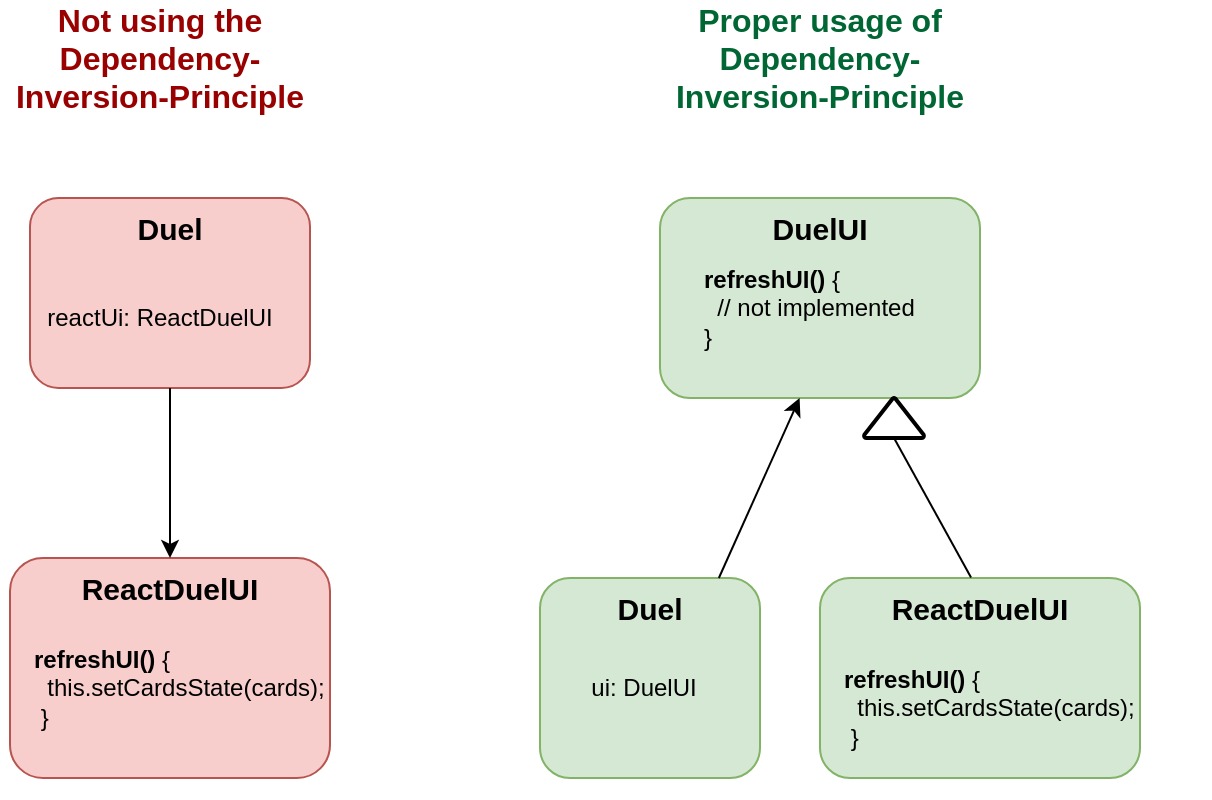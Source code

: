 <mxfile version="22.1.17" type="device">
  <diagram name="Page-1" id="TFEQclnoPQvQl7hKy5wX">
    <mxGraphModel dx="954" dy="504" grid="1" gridSize="10" guides="1" tooltips="1" connect="1" arrows="1" fold="1" page="1" pageScale="1" pageWidth="827" pageHeight="1169" math="0" shadow="0">
      <root>
        <mxCell id="0" />
        <mxCell id="1" parent="0" />
        <mxCell id="5ijX1I-tO3T3CHy8N6uQ-9" value="&lt;b&gt;&lt;font style=&quot;font-size: 15px;&quot;&gt;DuelUI&lt;/font&gt;&lt;/b&gt;" style="rounded=1;whiteSpace=wrap;html=1;verticalAlign=top;labelBackgroundColor=none;fillColor=#d5e8d4;strokeColor=#82b366;" parent="1" vertex="1">
          <mxGeometry x="490" y="325" width="160" height="100" as="geometry" />
        </mxCell>
        <mxCell id="5ijX1I-tO3T3CHy8N6uQ-15" value="&lt;b&gt;&lt;font style=&quot;font-size: 15px;&quot;&gt;ReactDuelUI&lt;/font&gt;&lt;/b&gt;" style="rounded=1;whiteSpace=wrap;html=1;verticalAlign=top;labelBackgroundColor=none;fillColor=#d5e8d4;strokeColor=#82b366;" parent="1" vertex="1">
          <mxGeometry x="570" y="515" width="160" height="100" as="geometry" />
        </mxCell>
        <mxCell id="5ijX1I-tO3T3CHy8N6uQ-17" value="&lt;b&gt;refreshUI()&lt;/b&gt; {&lt;br&gt;&amp;nbsp; this.setCardsState(cards);&lt;br&gt;&amp;nbsp;}" style="text;html=1;strokeColor=none;fillColor=none;align=left;verticalAlign=middle;whiteSpace=wrap;rounded=0;labelBackgroundColor=none;" parent="1" vertex="1">
          <mxGeometry x="580" y="535" width="185" height="90" as="geometry" />
        </mxCell>
        <mxCell id="5ijX1I-tO3T3CHy8N6uQ-44" value="" style="strokeWidth=2;html=1;shape=mxgraph.flowchart.extract_or_measurement;whiteSpace=wrap;labelBackgroundColor=none;" parent="1" vertex="1">
          <mxGeometry x="592" y="425" width="30" height="20" as="geometry" />
        </mxCell>
        <mxCell id="5ijX1I-tO3T3CHy8N6uQ-45" value="" style="endArrow=none;html=1;rounded=0;exitX=0.472;exitY=-0.003;exitDx=0;exitDy=0;exitPerimeter=0;entryX=0.5;entryY=1;entryDx=0;entryDy=0;entryPerimeter=0;labelBackgroundColor=none;" parent="1" source="5ijX1I-tO3T3CHy8N6uQ-15" target="5ijX1I-tO3T3CHy8N6uQ-44" edge="1">
          <mxGeometry width="50" height="50" relative="1" as="geometry">
            <mxPoint x="712" y="495" as="sourcePoint" />
            <mxPoint x="762" y="445" as="targetPoint" />
          </mxGeometry>
        </mxCell>
        <mxCell id="tMoMOsoZT0z6khDZDR13-2" value="&lt;b&gt;refreshUI()&lt;/b&gt; {&lt;br&gt;&amp;nbsp; // not implemented&lt;br&gt;}" style="text;html=1;strokeColor=none;fillColor=none;align=left;verticalAlign=middle;whiteSpace=wrap;rounded=0;labelBackgroundColor=none;" vertex="1" parent="1">
          <mxGeometry x="510" y="335" width="140" height="90" as="geometry" />
        </mxCell>
        <mxCell id="tMoMOsoZT0z6khDZDR13-3" value="&lt;b&gt;&lt;font style=&quot;font-size: 15px;&quot;&gt;Duel&lt;/font&gt;&lt;/b&gt;" style="rounded=1;whiteSpace=wrap;html=1;verticalAlign=top;labelBackgroundColor=none;fillColor=#d5e8d4;strokeColor=#82b366;" vertex="1" parent="1">
          <mxGeometry x="430" y="515" width="110" height="100" as="geometry" />
        </mxCell>
        <mxCell id="tMoMOsoZT0z6khDZDR13-4" value="ui: DuelUI" style="text;html=1;strokeColor=none;fillColor=none;align=center;verticalAlign=middle;whiteSpace=wrap;rounded=0;labelBackgroundColor=none;" vertex="1" parent="1">
          <mxGeometry x="452" y="555" width="60" height="30" as="geometry" />
        </mxCell>
        <mxCell id="tMoMOsoZT0z6khDZDR13-5" value="" style="endArrow=classic;html=1;rounded=0;exitX=0.813;exitY=0;exitDx=0;exitDy=0;exitPerimeter=0;labelBackgroundColor=none;" edge="1" parent="1" source="tMoMOsoZT0z6khDZDR13-3" target="tMoMOsoZT0z6khDZDR13-2">
          <mxGeometry width="50" height="50" relative="1" as="geometry">
            <mxPoint x="682" y="515" as="sourcePoint" />
            <mxPoint x="732" y="465" as="targetPoint" />
          </mxGeometry>
        </mxCell>
        <mxCell id="tMoMOsoZT0z6khDZDR13-7" value="&lt;b&gt;&lt;font style=&quot;font-size: 15px;&quot;&gt;Duel&lt;/font&gt;&lt;/b&gt;" style="rounded=1;whiteSpace=wrap;html=1;verticalAlign=top;fillColor=#f8cecc;strokeColor=#b85450;" vertex="1" parent="1">
          <mxGeometry x="175" y="325" width="140" height="95" as="geometry" />
        </mxCell>
        <mxCell id="tMoMOsoZT0z6khDZDR13-8" value="&lt;b&gt;&lt;font style=&quot;font-size: 15px;&quot;&gt;ReactDuelUI&lt;/font&gt;&lt;/b&gt;" style="rounded=1;whiteSpace=wrap;html=1;verticalAlign=top;fillColor=#f8cecc;strokeColor=#b85450;" vertex="1" parent="1">
          <mxGeometry x="165" y="505" width="160" height="110" as="geometry" />
        </mxCell>
        <mxCell id="tMoMOsoZT0z6khDZDR13-9" value="" style="endArrow=classic;html=1;rounded=0;exitX=0.5;exitY=1;exitDx=0;exitDy=0;entryX=0.5;entryY=0;entryDx=0;entryDy=0;" edge="1" parent="1" source="tMoMOsoZT0z6khDZDR13-7" target="tMoMOsoZT0z6khDZDR13-8">
          <mxGeometry width="50" height="50" relative="1" as="geometry">
            <mxPoint x="525" y="530" as="sourcePoint" />
            <mxPoint x="575" y="480" as="targetPoint" />
          </mxGeometry>
        </mxCell>
        <mxCell id="tMoMOsoZT0z6khDZDR13-10" value="&lt;b&gt;refreshUI()&lt;/b&gt; {&lt;br&gt;&amp;nbsp; this.setCardsState(cards);&lt;br&gt;&amp;nbsp;}" style="text;html=1;strokeColor=none;fillColor=none;align=left;verticalAlign=middle;whiteSpace=wrap;rounded=0;" vertex="1" parent="1">
          <mxGeometry x="175" y="525" width="185" height="90" as="geometry" />
        </mxCell>
        <mxCell id="tMoMOsoZT0z6khDZDR13-11" value="reactUi: ReactDuelUI" style="text;html=1;strokeColor=none;fillColor=none;align=center;verticalAlign=middle;whiteSpace=wrap;rounded=0;" vertex="1" parent="1">
          <mxGeometry x="175" y="370" width="130" height="30" as="geometry" />
        </mxCell>
        <mxCell id="tMoMOsoZT0z6khDZDR13-12" value="&lt;b&gt;&lt;font style=&quot;font-size: 16px;&quot; color=&quot;#006633&quot;&gt;Proper usage of Dependency-Inversion-Principle&lt;/font&gt;&lt;/b&gt;" style="text;html=1;strokeColor=none;fillColor=none;align=center;verticalAlign=middle;whiteSpace=wrap;rounded=0;fontColor=default;" vertex="1" parent="1">
          <mxGeometry x="481" y="240" width="178" height="30" as="geometry" />
        </mxCell>
        <mxCell id="tMoMOsoZT0z6khDZDR13-15" value="&lt;b&gt;&lt;font style=&quot;font-size: 16px;&quot; color=&quot;#990000&quot;&gt;Not using the Dependency-Inversion-Principle&lt;/font&gt;&lt;/b&gt;" style="text;html=1;strokeColor=none;fillColor=none;align=center;verticalAlign=middle;whiteSpace=wrap;rounded=0;" vertex="1" parent="1">
          <mxGeometry x="160" y="240" width="160" height="30" as="geometry" />
        </mxCell>
      </root>
    </mxGraphModel>
  </diagram>
</mxfile>
